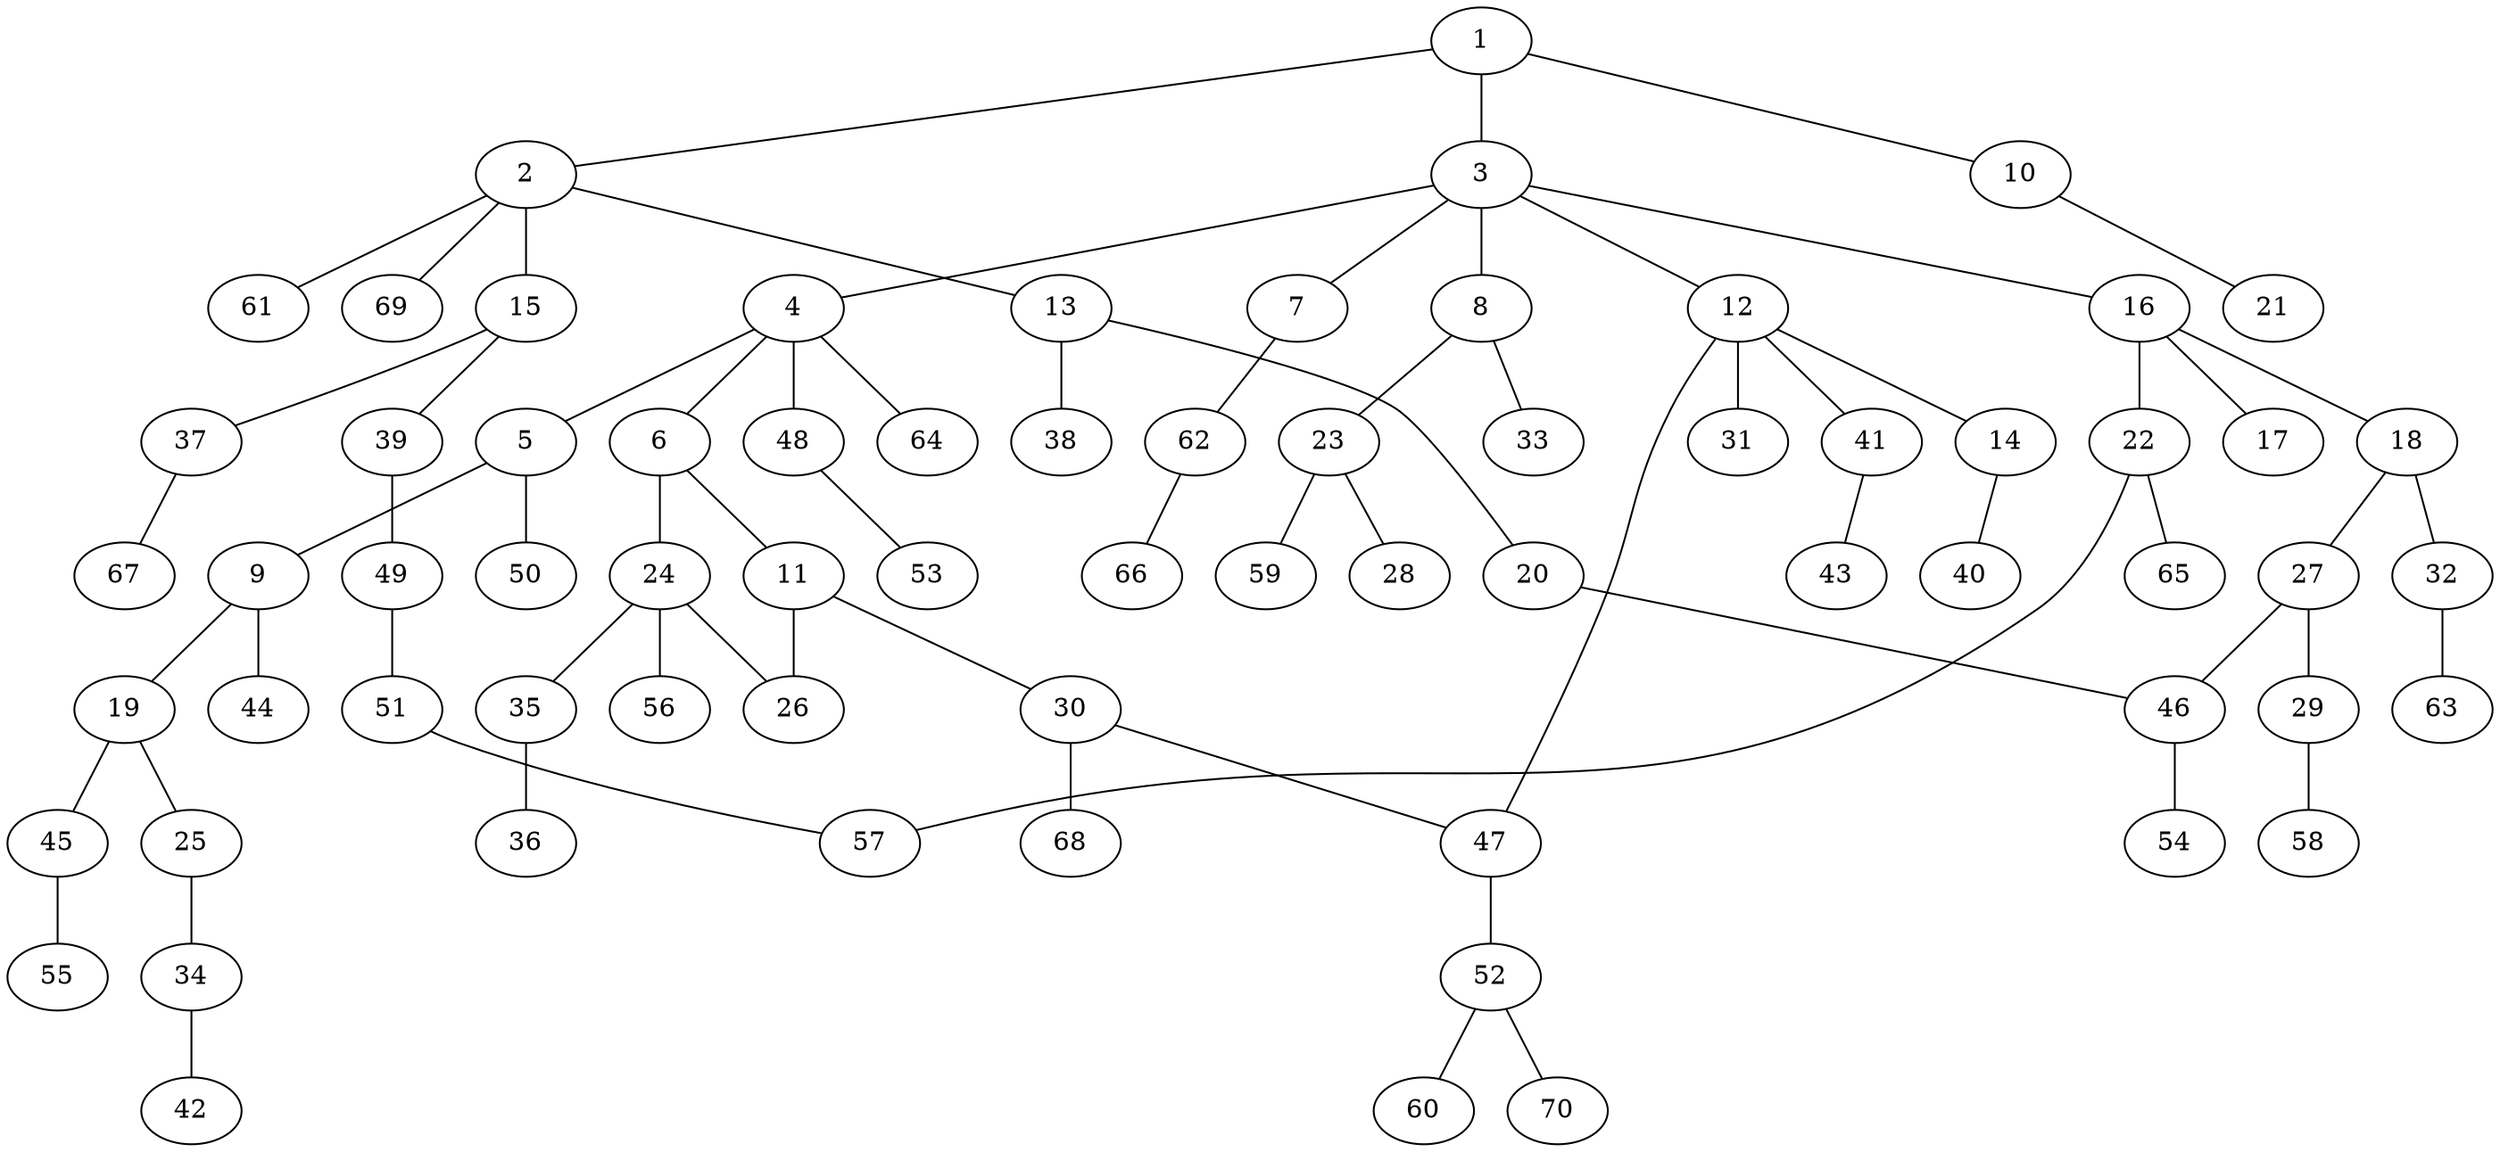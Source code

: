 graph graphname {1--2
1--3
1--10
2--13
2--15
2--61
2--69
3--4
3--7
3--8
3--12
3--16
4--5
4--6
4--48
4--64
5--9
5--50
6--11
6--24
7--62
8--23
8--33
9--19
9--44
10--21
11--26
11--30
12--14
12--31
12--41
12--47
13--20
13--38
14--40
15--37
15--39
16--17
16--18
16--22
18--27
18--32
19--25
19--45
20--46
22--57
22--65
23--28
23--59
24--26
24--35
24--56
25--34
27--29
27--46
29--58
30--47
30--68
32--63
34--42
35--36
37--67
39--49
41--43
45--55
46--54
47--52
48--53
49--51
51--57
52--60
52--70
62--66
}
